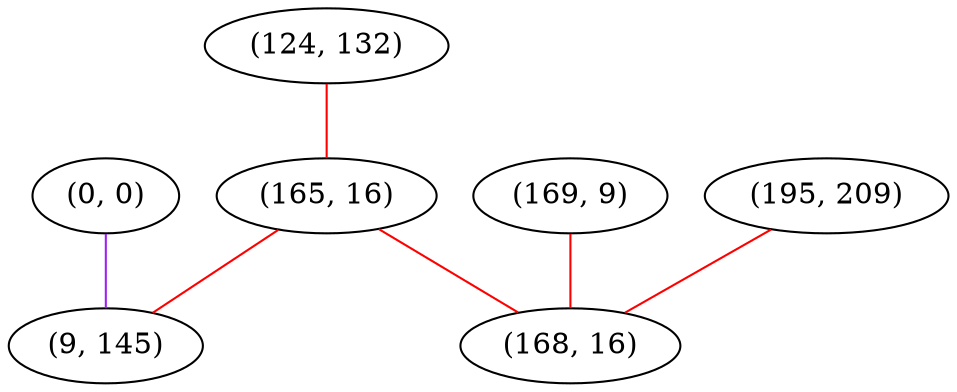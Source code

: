 graph "" {
"(124, 132)";
"(165, 16)";
"(169, 9)";
"(0, 0)";
"(195, 209)";
"(9, 145)";
"(168, 16)";
"(124, 132)" -- "(165, 16)"  [color=red, key=0, weight=1];
"(165, 16)" -- "(9, 145)"  [color=red, key=0, weight=1];
"(165, 16)" -- "(168, 16)"  [color=red, key=0, weight=1];
"(169, 9)" -- "(168, 16)"  [color=red, key=0, weight=1];
"(0, 0)" -- "(9, 145)"  [color=purple, key=0, weight=4];
"(195, 209)" -- "(168, 16)"  [color=red, key=0, weight=1];
}
